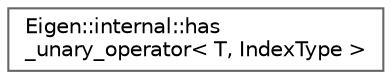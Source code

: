 digraph "Graphical Class Hierarchy"
{
 // LATEX_PDF_SIZE
  bgcolor="transparent";
  edge [fontname=Helvetica,fontsize=10,labelfontname=Helvetica,labelfontsize=10];
  node [fontname=Helvetica,fontsize=10,shape=box,height=0.2,width=0.4];
  rankdir="LR";
  Node0 [id="Node000000",label="Eigen::internal::has\l_unary_operator\< T, IndexType \>",height=0.2,width=0.4,color="grey40", fillcolor="white", style="filled",URL="$structEigen_1_1internal_1_1has__unary__operator.html",tooltip=" "];
}
